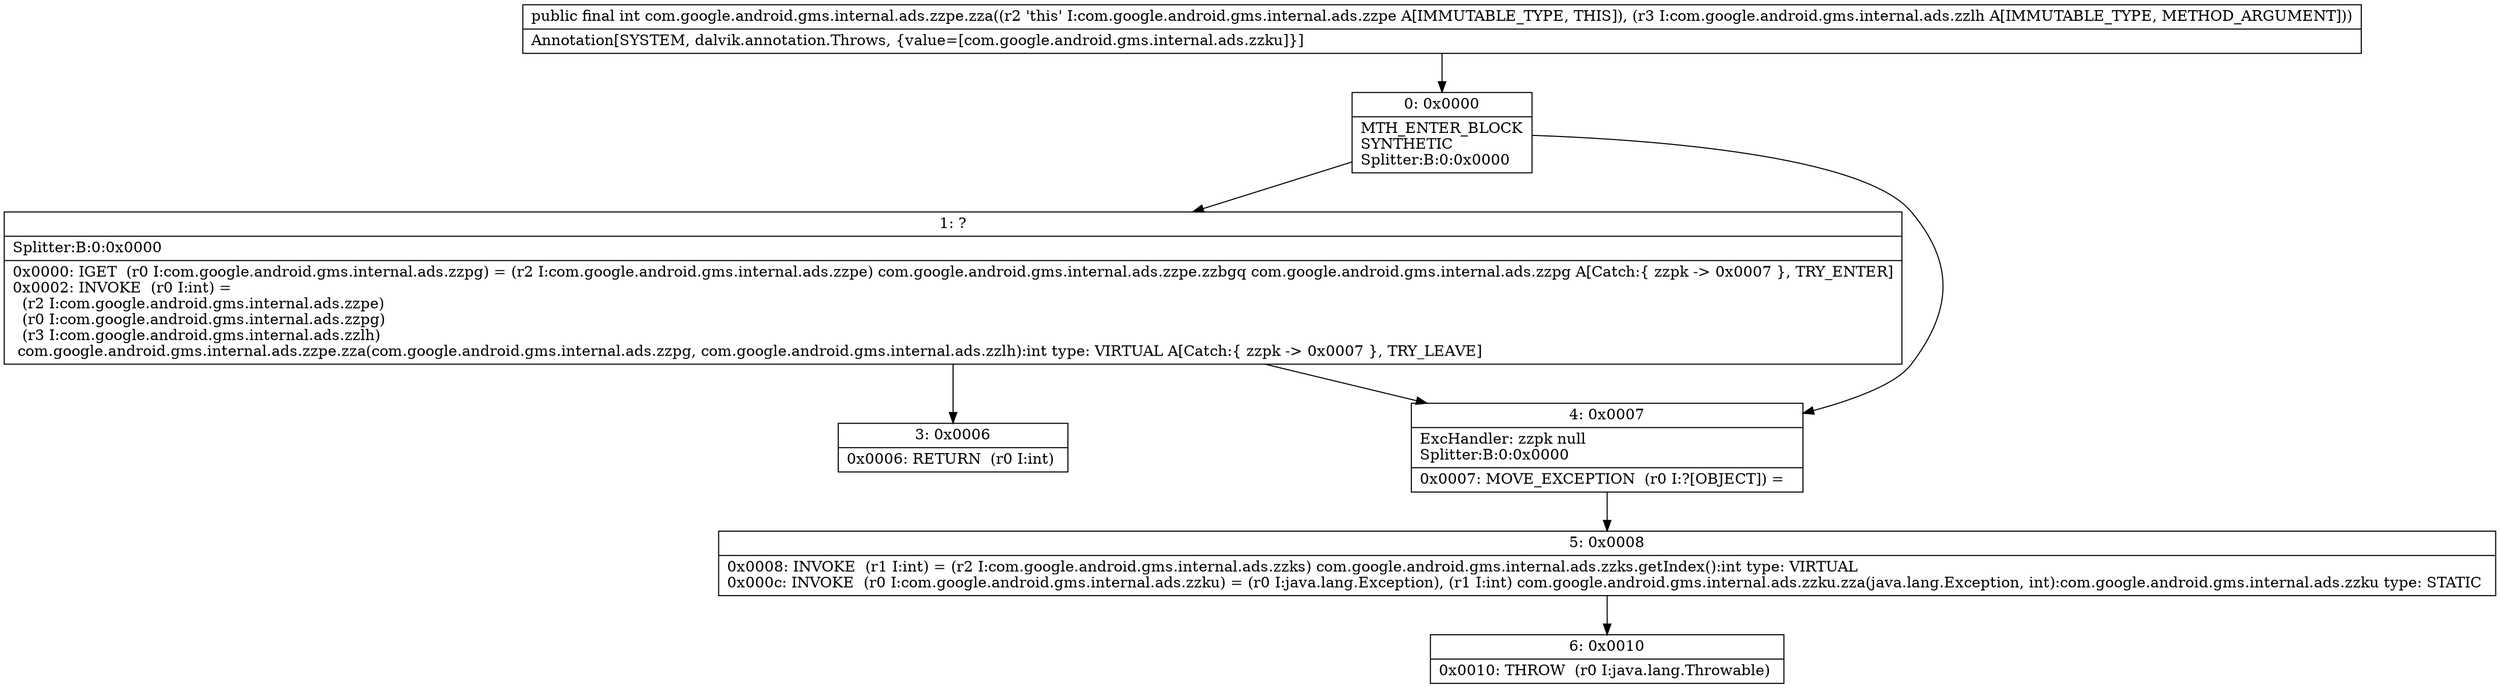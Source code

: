digraph "CFG forcom.google.android.gms.internal.ads.zzpe.zza(Lcom\/google\/android\/gms\/internal\/ads\/zzlh;)I" {
Node_0 [shape=record,label="{0\:\ 0x0000|MTH_ENTER_BLOCK\lSYNTHETIC\lSplitter:B:0:0x0000\l}"];
Node_1 [shape=record,label="{1\:\ ?|Splitter:B:0:0x0000\l|0x0000: IGET  (r0 I:com.google.android.gms.internal.ads.zzpg) = (r2 I:com.google.android.gms.internal.ads.zzpe) com.google.android.gms.internal.ads.zzpe.zzbgq com.google.android.gms.internal.ads.zzpg A[Catch:\{ zzpk \-\> 0x0007 \}, TRY_ENTER]\l0x0002: INVOKE  (r0 I:int) = \l  (r2 I:com.google.android.gms.internal.ads.zzpe)\l  (r0 I:com.google.android.gms.internal.ads.zzpg)\l  (r3 I:com.google.android.gms.internal.ads.zzlh)\l com.google.android.gms.internal.ads.zzpe.zza(com.google.android.gms.internal.ads.zzpg, com.google.android.gms.internal.ads.zzlh):int type: VIRTUAL A[Catch:\{ zzpk \-\> 0x0007 \}, TRY_LEAVE]\l}"];
Node_3 [shape=record,label="{3\:\ 0x0006|0x0006: RETURN  (r0 I:int) \l}"];
Node_4 [shape=record,label="{4\:\ 0x0007|ExcHandler: zzpk null\lSplitter:B:0:0x0000\l|0x0007: MOVE_EXCEPTION  (r0 I:?[OBJECT]) =  \l}"];
Node_5 [shape=record,label="{5\:\ 0x0008|0x0008: INVOKE  (r1 I:int) = (r2 I:com.google.android.gms.internal.ads.zzks) com.google.android.gms.internal.ads.zzks.getIndex():int type: VIRTUAL \l0x000c: INVOKE  (r0 I:com.google.android.gms.internal.ads.zzku) = (r0 I:java.lang.Exception), (r1 I:int) com.google.android.gms.internal.ads.zzku.zza(java.lang.Exception, int):com.google.android.gms.internal.ads.zzku type: STATIC \l}"];
Node_6 [shape=record,label="{6\:\ 0x0010|0x0010: THROW  (r0 I:java.lang.Throwable) \l}"];
MethodNode[shape=record,label="{public final int com.google.android.gms.internal.ads.zzpe.zza((r2 'this' I:com.google.android.gms.internal.ads.zzpe A[IMMUTABLE_TYPE, THIS]), (r3 I:com.google.android.gms.internal.ads.zzlh A[IMMUTABLE_TYPE, METHOD_ARGUMENT]))  | Annotation[SYSTEM, dalvik.annotation.Throws, \{value=[com.google.android.gms.internal.ads.zzku]\}]\l}"];
MethodNode -> Node_0;
Node_0 -> Node_1;
Node_0 -> Node_4;
Node_1 -> Node_4;
Node_1 -> Node_3;
Node_4 -> Node_5;
Node_5 -> Node_6;
}

